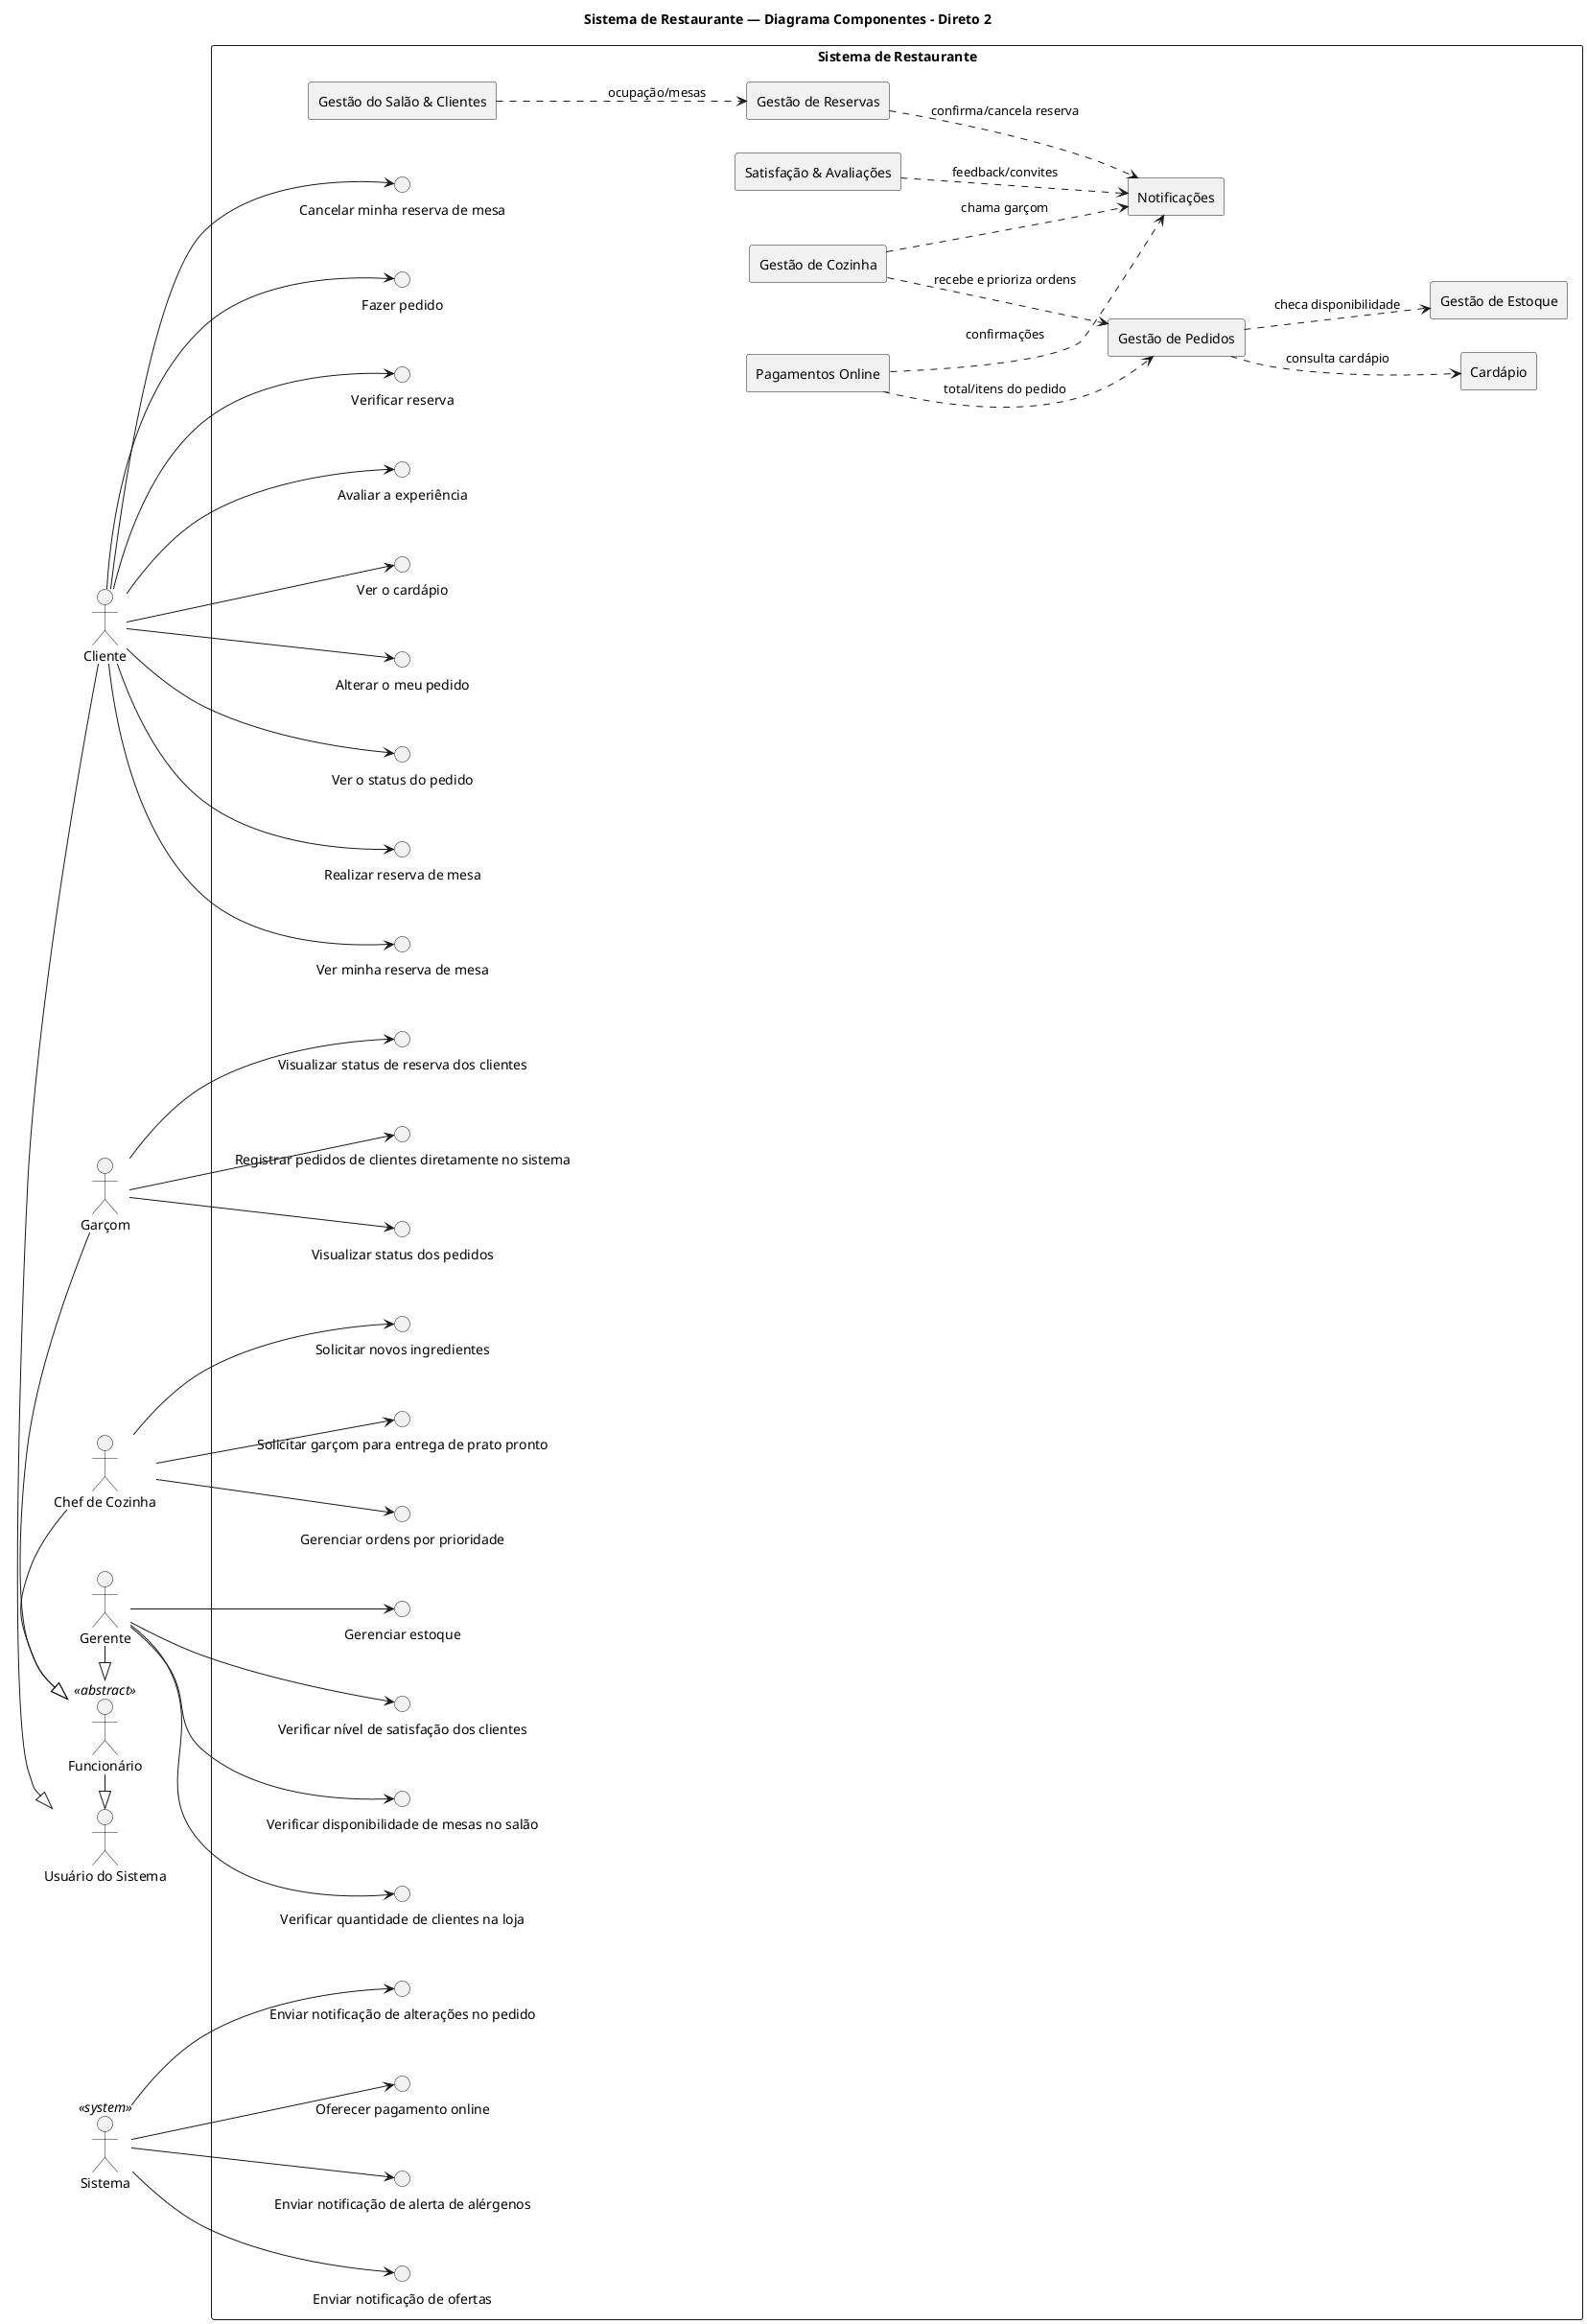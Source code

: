 @startuml componentes - restaurante - direto2
title Sistema de Restaurante — Diagrama Componentes - Direto 2

left to right direction
skinparam componentStyle rectangle
skinparam packageStyle rectangle

'=== Atores (mesmos do caso de uso) ===
actor "Usuário do Sistema" as Usuario
actor "Funcionário" as Funcionario <<abstract>>
actor "Garçom" as Garcom
actor "Chef de Cozinha" as Chef
actor "Gerente" as Gerente
actor "Cliente" as Cliente
actor "Sistema" as Sistema <<system>>

'=== Heranças de atores ===
Cliente     -|> Usuario
Funcionario -|> Usuario
Garcom      -|> Funcionario
Chef        -|> Funcionario
Gerente     -|> Funcionario

package "Sistema de Restaurante" as SistemaRestaurante {

  '=== Componentes ===
  component "Gestão de Reservas"               as C_Reservas
  component "Gestão de Pedidos"                as C_Pedidos
  component "Cardápio"                         as C_Cardapio
  component "Gestão de Estoque"                as C_Estoque
  component "Gestão de Cozinha"                as C_Cozinha
  component "Gestão do Salão & Clientes"       as C_Salao
  component "Satisfação & Avaliações"          as C_Satisfacao
  component "Pagamentos Online"                as C_Pagamento
  component "Notificações"                     as C_Notificacoes

  '=== Interfaces (uma por caso de uso, nomes idênticos) ===
  '--- Gerente ---
  interface "Verificar disponibilidade de mesas no salão" as I_VerMesas
  interface "Verificar quantidade de clientes na loja"    as I_VerClientes
  interface "Gerenciar estoque"                           as I_GerenciarEstoque
  interface "Verificar nível de satisfação dos clientes"  as I_VerSatisfacao

  '--- Chef ---
  interface "Solicitar garçom para entrega de prato pronto" as I_SolicitarGarcom
  interface "Gerenciar ordens por prioridade"                as I_GerenciarPrioridade
  interface "Solicitar novos ingredientes"                   as I_SolicitarIngredientes

  '--- Garçom ---
  interface "Registrar pedidos de clientes diretamente no sistema" as I_G_RegistrarPedido
  interface "Visualizar status dos pedidos"                        as I_G_VerStatusPedidos
  interface "Visualizar status de reserva dos clientes"            as I_G_VerStatusReserva

  '--- Cliente ---
  interface "Fazer pedido"                      as I_C_FazerPedido
  interface "Verificar reserva"                 as I_C_VerificarReserva
  interface "Avaliar a experiência"             as I_C_AvaliarExperiencia
  interface "Ver o cardápio"                    as I_C_VerCardapio
  interface "Alterar o meu pedido"              as I_C_AlterarPedido
  interface "Ver o status do pedido"            as I_C_VerStatusPedido
  interface "Realizar reserva de mesa"          as I_C_ReservarMesa
  interface "Ver minha reserva de mesa"         as I_C_VerMinhaReserva
  interface "Cancelar minha reserva de mesa"    as I_C_CancelarReserva

  '--- Ator Sistema ---
  interface "Enviar notificação de alerta de alérgenos"  as I_Sis_Alergenos
  interface "Enviar notificação de ofertas"              as I_Sis_Ofertas
  interface "Enviar notificação de alterações no pedido" as I_Sis_AlteracaoPedido
  interface "Oferecer pagamento online"                  as I_Sis_PagamentoOnline

  '=== Dependências entre componentes (internas ao sistema) ===
  C_Pedidos      ..> C_Cardapio       : consulta cardápio
  C_Pedidos      ..> C_Estoque        : checa disponibilidade
  C_Cozinha      ..> C_Pedidos        : recebe e prioriza ordens
  C_Cozinha      ..> C_Notificacoes   : chama garçom
  C_Pagamento    ..> C_Pedidos        : total/itens do pedido
  C_Pagamento    ..> C_Notificacoes   : confirmações
  C_Satisfacao   ..> C_Notificacoes   : feedback/convites
  C_Salao        ..> C_Reservas       : ocupação/mesas
  C_Reservas     ..> C_Notificacoes   : confirma/cancela reserva
}

'=== Ligações dos ATORES às interfaces (como no caso de uso) ===
Gerente --> I_VerMesas
Gerente --> I_VerClientes
Gerente --> I_GerenciarEstoque
Gerente --> I_VerSatisfacao

Chef   --> I_SolicitarGarcom
Chef   --> I_GerenciarPrioridade
Chef   --> I_SolicitarIngredientes

Garcom --> I_G_RegistrarPedido
Garcom --> I_G_VerStatusPedidos
Garcom --> I_G_VerStatusReserva

Cliente --> I_C_FazerPedido
Cliente --> I_C_VerificarReserva
Cliente --> I_C_AvaliarExperiencia
Cliente --> I_C_VerCardapio
Cliente --> I_C_AlterarPedido
Cliente --> I_C_VerStatusPedido
Cliente --> I_C_ReservarMesa
Cliente --> I_C_VerMinhaReserva
Cliente --> I_C_CancelarReserva

Sistema --> I_Sis_Alergenos
Sistema --> I_Sis_Ofertas
Sistema --> I_Sis_AlteracaoPedido
Sistema --> I_Sis_PagamentoOnline

@enduml
